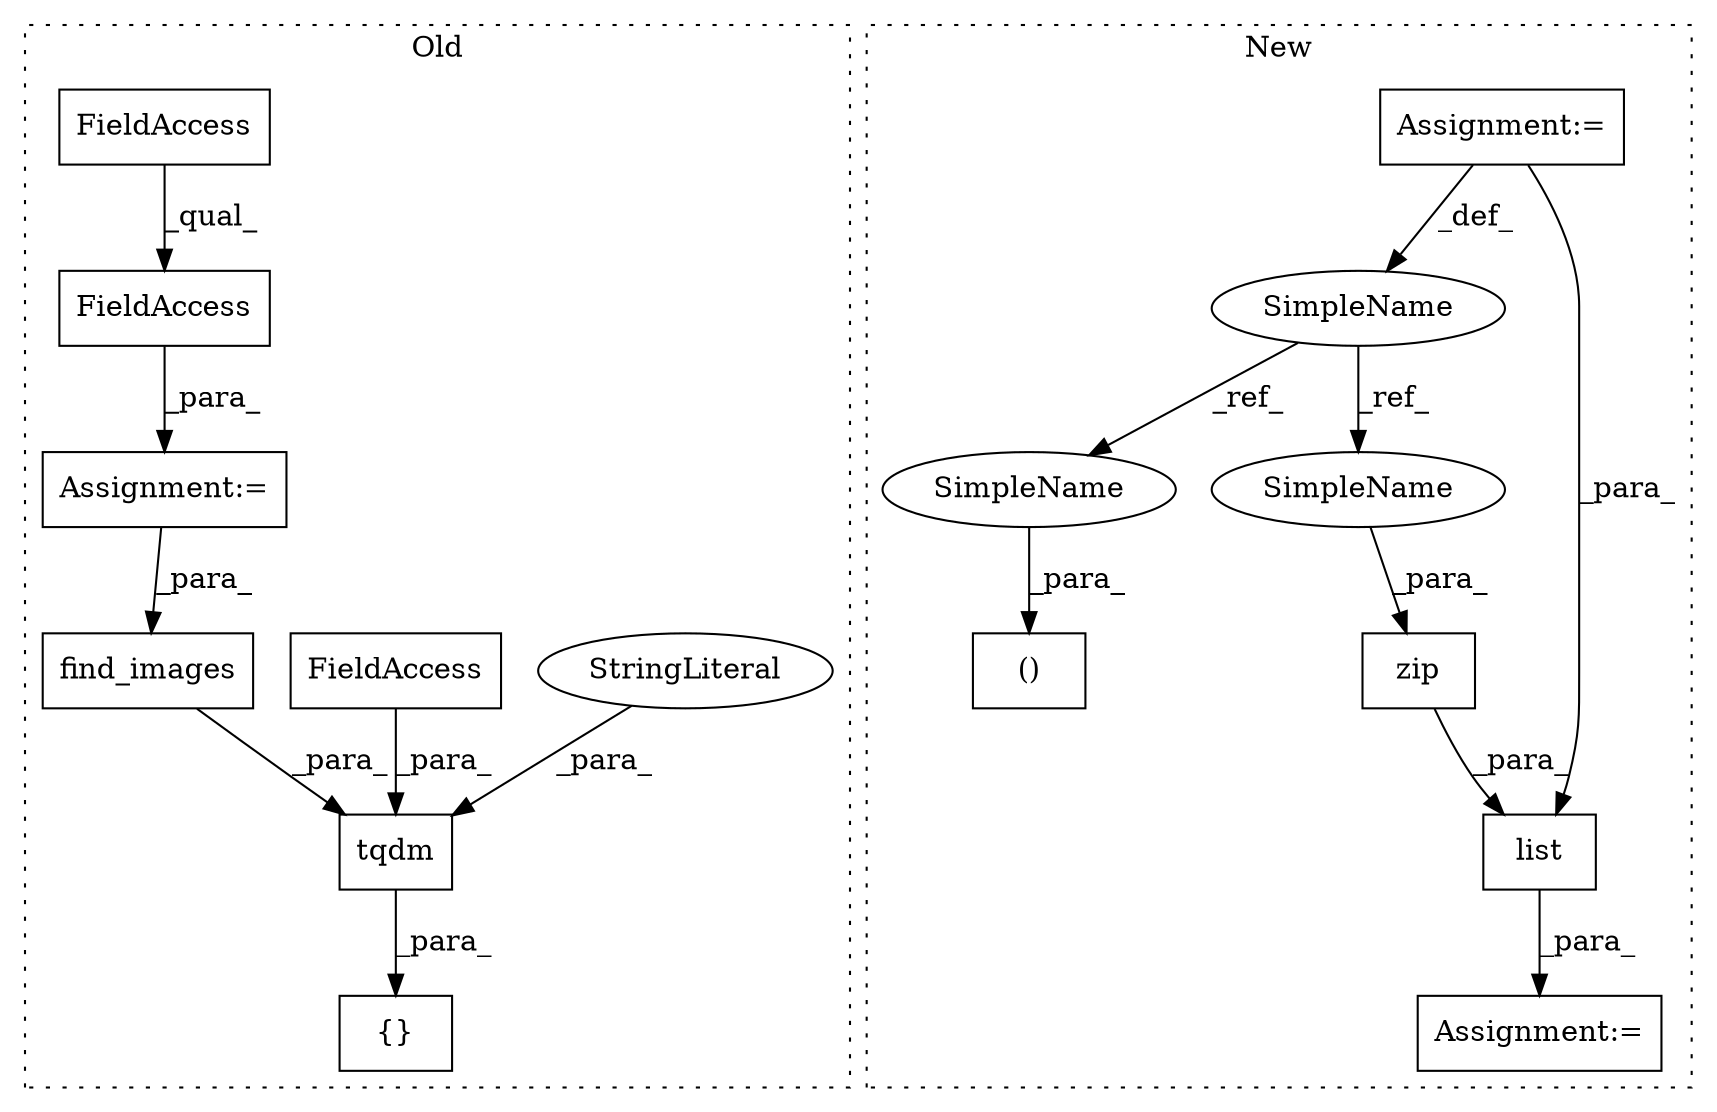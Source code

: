 digraph G {
subgraph cluster0 {
1 [label="tqdm" a="32" s="10356,10409" l="5,1" shape="box"];
3 [label="StringLiteral" a="45" s="10389" l="9" shape="ellipse"];
4 [label="FieldAccess" a="22" s="10399" l="10" shape="box"];
5 [label="Assignment:=" a="7" s="10073" l="1" shape="box"];
8 [label="FieldAccess" a="22" s="10074" l="19" shape="box"];
9 [label="FieldAccess" a="22" s="10074" l="9" shape="box"];
12 [label="find_images" a="32" s="10366,10387" l="12,1" shape="box"];
13 [label="{}" a="4" s="10213,10234" l="1,1" shape="box"];
label = "Old";
style="dotted";
}
subgraph cluster1 {
2 [label="()" a="106" s="11627" l="36" shape="box"];
6 [label="Assignment:=" a="7" s="11408" l="13" shape="box"];
7 [label="Assignment:=" a="7" s="12031" l="1" shape="box"];
10 [label="SimpleName" a="42" s="11408" l="13" shape="ellipse"];
11 [label="zip" a="32" s="12143,12178" l="4,1" shape="box"];
14 [label="list" a="32" s="12046,12056" l="5,1" shape="box"];
15 [label="SimpleName" a="42" s="11627" l="13" shape="ellipse"];
16 [label="SimpleName" a="42" s="12147" l="13" shape="ellipse"];
label = "New";
style="dotted";
}
1 -> 13 [label="_para_"];
3 -> 1 [label="_para_"];
4 -> 1 [label="_para_"];
5 -> 12 [label="_para_"];
6 -> 14 [label="_para_"];
6 -> 10 [label="_def_"];
8 -> 5 [label="_para_"];
9 -> 8 [label="_qual_"];
10 -> 15 [label="_ref_"];
10 -> 16 [label="_ref_"];
11 -> 14 [label="_para_"];
12 -> 1 [label="_para_"];
14 -> 7 [label="_para_"];
15 -> 2 [label="_para_"];
16 -> 11 [label="_para_"];
}